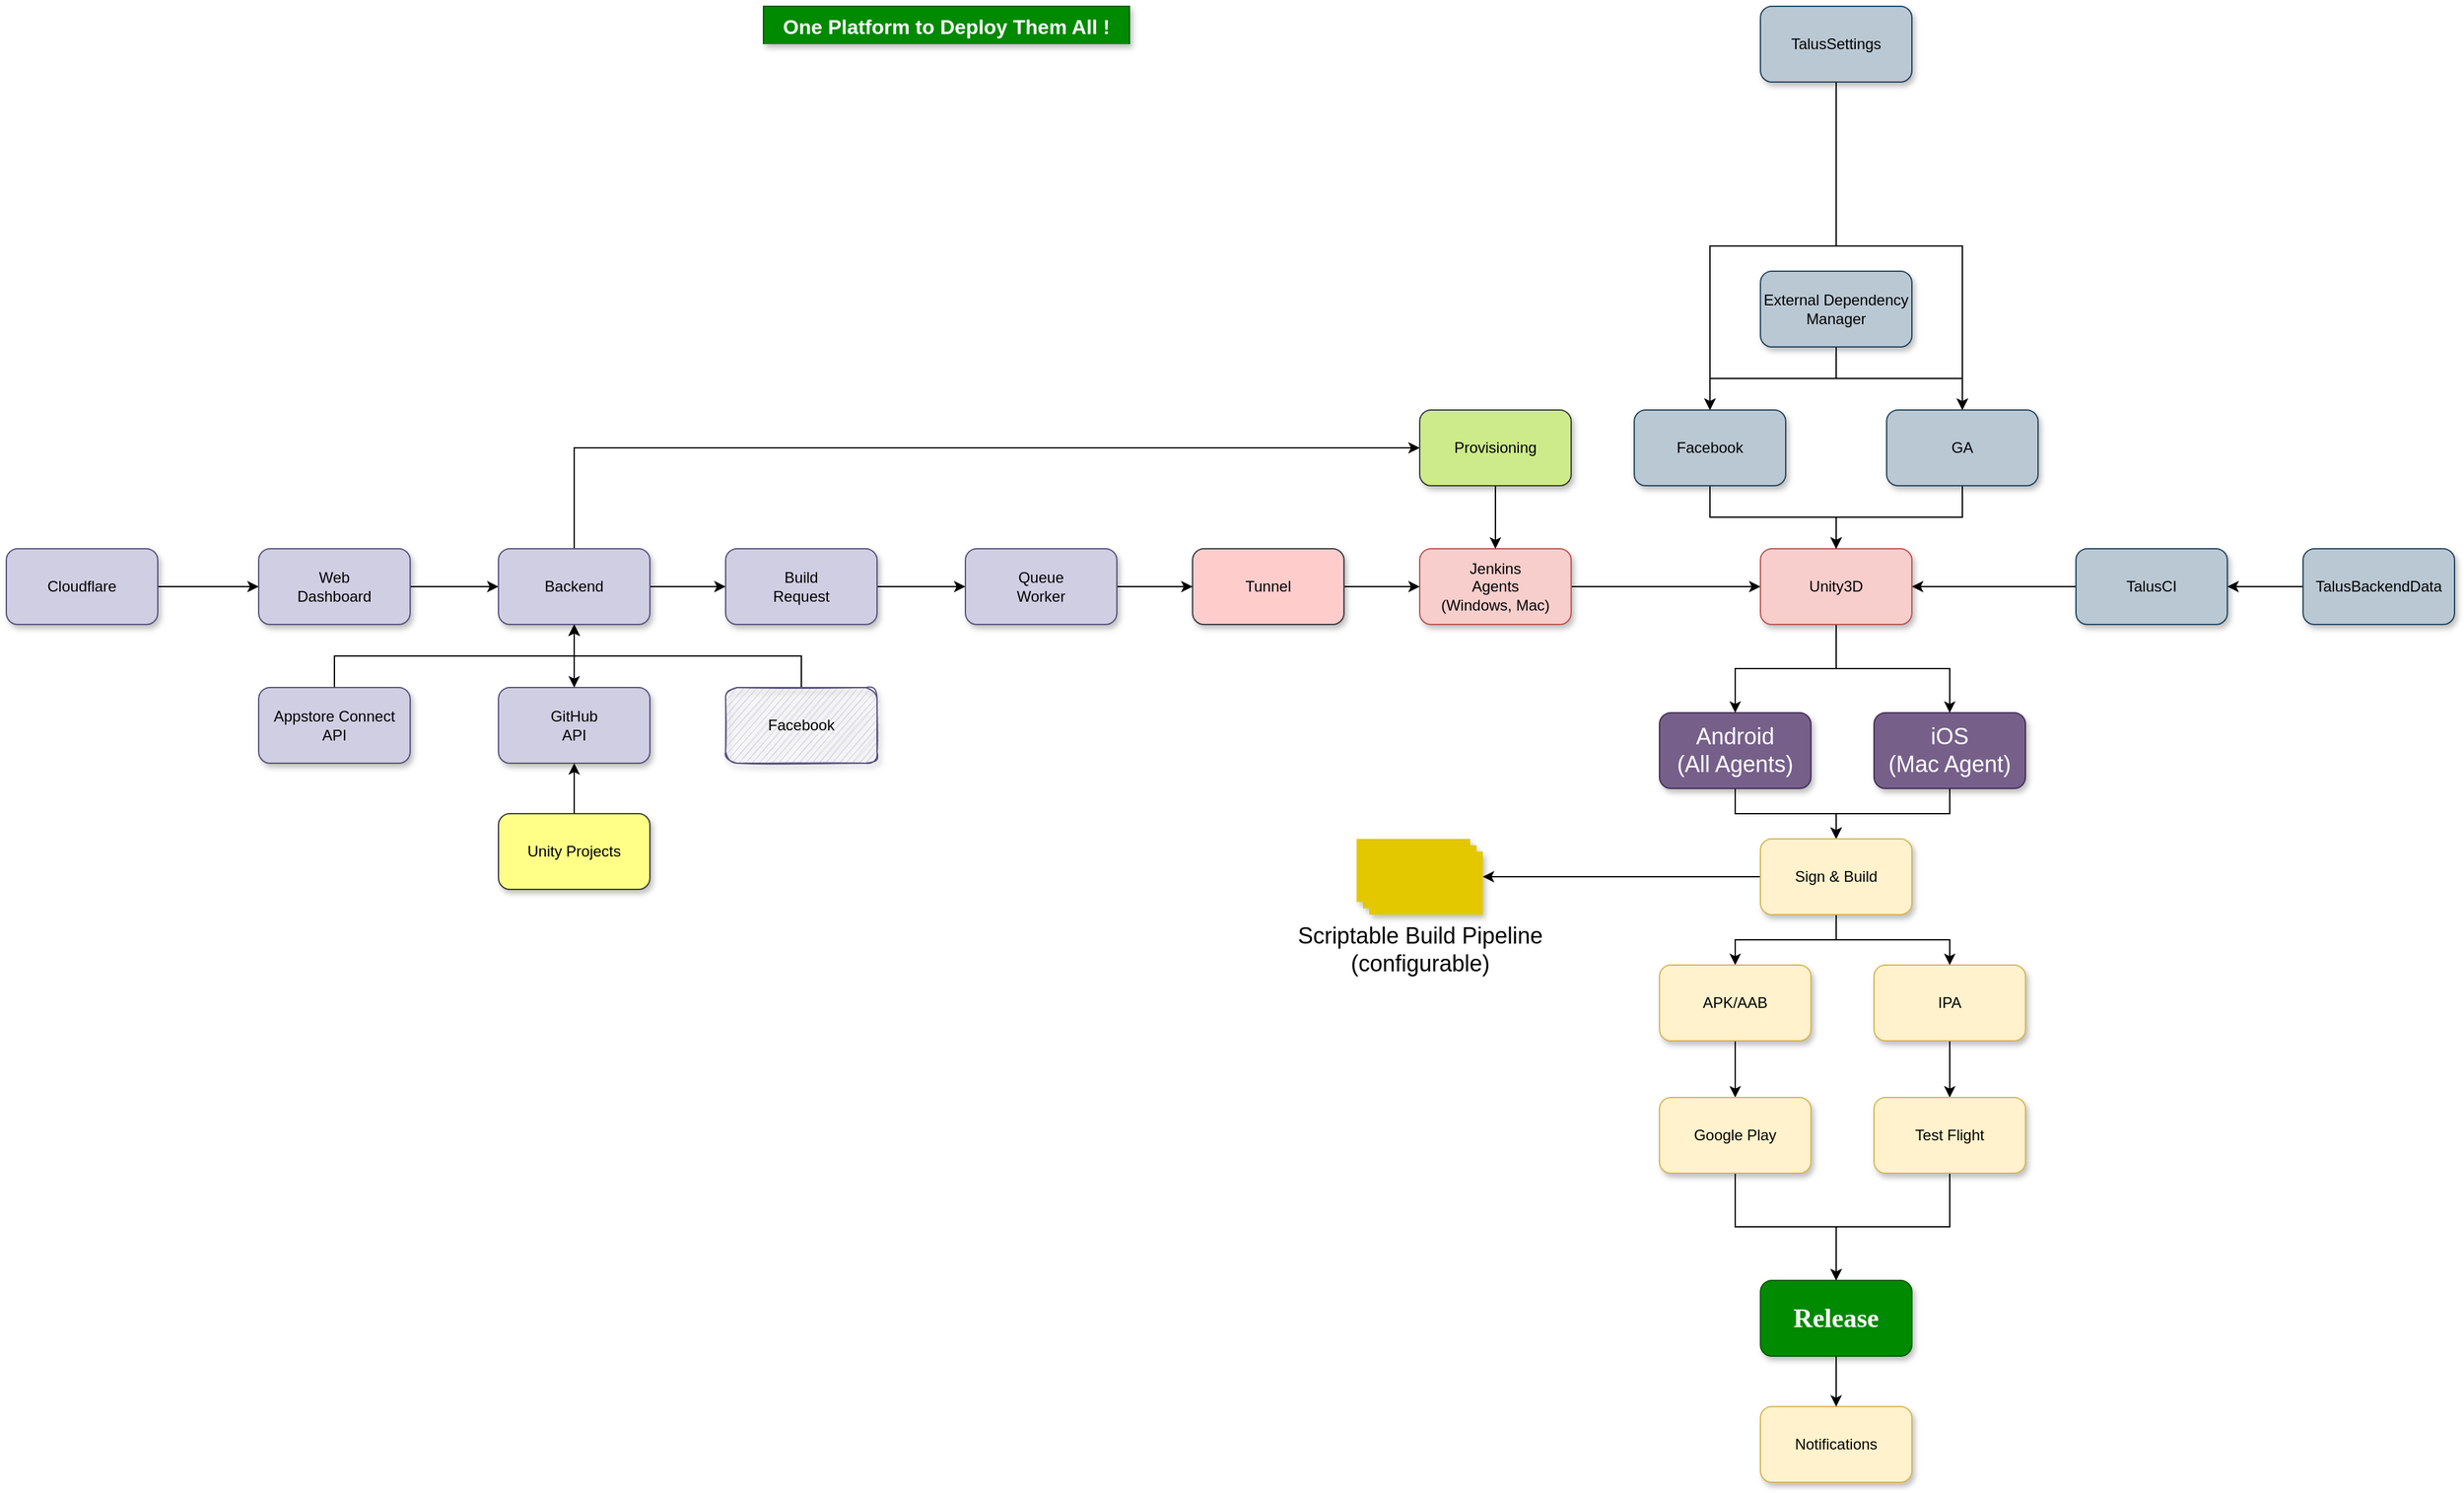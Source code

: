<mxfile version="18.1.3" type="device"><diagram id="6TJayco91wXPllKltOba" name="Page-1"><mxGraphModel dx="1422" dy="857" grid="1" gridSize="10" guides="1" tooltips="1" connect="1" arrows="1" fold="1" page="1" pageScale="1" pageWidth="4681" pageHeight="3300" math="0" shadow="0"><root><mxCell id="0"/><mxCell id="1" parent="0"/><mxCell id="4BF8lLxQiNam6_ta4rnD-45" style="edgeStyle=orthogonalEdgeStyle;rounded=0;sketch=0;orthogonalLoop=1;jettySize=auto;html=1;entryX=0;entryY=0.5;entryDx=0;entryDy=0;shadow=0;fontColor=default;" parent="1" source="4BF8lLxQiNam6_ta4rnD-1" target="4BF8lLxQiNam6_ta4rnD-41" edge="1"><mxGeometry relative="1" as="geometry"/></mxCell><mxCell id="4BF8lLxQiNam6_ta4rnD-1" value="Web&lt;br&gt;Dashboard" style="rounded=1;whiteSpace=wrap;html=1;fillColor=#d0cee2;strokeColor=#56517e;shadow=1;" parent="1" vertex="1"><mxGeometry x="530" y="720" width="120" height="60" as="geometry"/></mxCell><mxCell id="i2jevaE0EUalZRvFa6vC-7" style="edgeStyle=orthogonalEdgeStyle;rounded=0;orthogonalLoop=1;jettySize=auto;html=1;entryX=0;entryY=0.5;entryDx=0;entryDy=0;fontSize=12;" parent="1" source="4BF8lLxQiNam6_ta4rnD-3" target="4BF8lLxQiNam6_ta4rnD-4" edge="1"><mxGeometry relative="1" as="geometry"/></mxCell><mxCell id="4BF8lLxQiNam6_ta4rnD-3" value="Jenkins&lt;br&gt;Agents&lt;br&gt;(Windows, Mac)" style="rounded=1;whiteSpace=wrap;html=1;fillColor=#f8cecc;strokeColor=#b85450;shadow=1;" parent="1" vertex="1"><mxGeometry x="1450" y="720" width="120" height="60" as="geometry"/></mxCell><mxCell id="u_gsuTVhN7PNTzG7y63m-6" style="edgeStyle=orthogonalEdgeStyle;rounded=0;orthogonalLoop=1;jettySize=auto;html=1;" parent="1" source="4BF8lLxQiNam6_ta4rnD-4" target="u_gsuTVhN7PNTzG7y63m-4" edge="1"><mxGeometry relative="1" as="geometry"/></mxCell><mxCell id="u_gsuTVhN7PNTzG7y63m-7" style="edgeStyle=orthogonalEdgeStyle;rounded=0;orthogonalLoop=1;jettySize=auto;html=1;entryX=0.5;entryY=0;entryDx=0;entryDy=0;" parent="1" source="4BF8lLxQiNam6_ta4rnD-4" target="u_gsuTVhN7PNTzG7y63m-5" edge="1"><mxGeometry relative="1" as="geometry"/></mxCell><mxCell id="4BF8lLxQiNam6_ta4rnD-4" value="Unity3D" style="rounded=1;whiteSpace=wrap;html=1;fillColor=#f8cecc;strokeColor=#b85450;shadow=1;" parent="1" vertex="1"><mxGeometry x="1720" y="720" width="120" height="60" as="geometry"/></mxCell><mxCell id="YqG8tc-0O6qw8IlE2l7E-47" style="edgeStyle=orthogonalEdgeStyle;rounded=0;orthogonalLoop=1;jettySize=auto;html=1;entryX=0.5;entryY=1;entryDx=0;entryDy=0;fontSize=12;startArrow=none;" parent="1" source="i2jevaE0EUalZRvFa6vC-1" target="4BF8lLxQiNam6_ta4rnD-41" edge="1"><mxGeometry relative="1" as="geometry"/></mxCell><mxCell id="ddtBiITIALKnCYmqMsF2-9" style="edgeStyle=orthogonalEdgeStyle;rounded=0;orthogonalLoop=1;jettySize=auto;html=1;exitX=0.5;exitY=0;exitDx=0;exitDy=0;entryX=0.5;entryY=1;entryDx=0;entryDy=0;" parent="1" source="4BF8lLxQiNam6_ta4rnD-6" target="4BF8lLxQiNam6_ta4rnD-41" edge="1"><mxGeometry relative="1" as="geometry"/></mxCell><mxCell id="4BF8lLxQiNam6_ta4rnD-6" value="Appstore Connect&lt;br&gt;API" style="rounded=1;whiteSpace=wrap;html=1;fillColor=#d0cee2;strokeColor=#56517e;shadow=1;" parent="1" vertex="1"><mxGeometry x="530" y="830" width="120" height="60" as="geometry"/></mxCell><mxCell id="4BF8lLxQiNam6_ta4rnD-17" style="edgeStyle=orthogonalEdgeStyle;rounded=0;orthogonalLoop=1;jettySize=auto;html=1;exitX=0.5;exitY=1;exitDx=0;exitDy=0;entryX=0.5;entryY=0;entryDx=0;entryDy=0;" parent="1" source="4BF8lLxQiNam6_ta4rnD-8" target="4BF8lLxQiNam6_ta4rnD-9" edge="1"><mxGeometry relative="1" as="geometry"/></mxCell><mxCell id="4BF8lLxQiNam6_ta4rnD-8" value="IPA" style="rounded=1;whiteSpace=wrap;html=1;fillColor=#fff2cc;strokeColor=#d6b656;shadow=1;" parent="1" vertex="1"><mxGeometry x="1810" y="1050" width="120" height="60" as="geometry"/></mxCell><mxCell id="u_gsuTVhN7PNTzG7y63m-23" style="edgeStyle=orthogonalEdgeStyle;rounded=0;orthogonalLoop=1;jettySize=auto;html=1;" parent="1" source="4BF8lLxQiNam6_ta4rnD-9" target="u_gsuTVhN7PNTzG7y63m-17" edge="1"><mxGeometry relative="1" as="geometry"/></mxCell><mxCell id="4BF8lLxQiNam6_ta4rnD-9" value="Test Flight" style="rounded=1;whiteSpace=wrap;html=1;fillColor=#fff2cc;strokeColor=#d6b656;shadow=1;" parent="1" vertex="1"><mxGeometry x="1810" y="1155" width="120" height="60" as="geometry"/></mxCell><mxCell id="YqG8tc-0O6qw8IlE2l7E-40" style="edgeStyle=orthogonalEdgeStyle;rounded=0;orthogonalLoop=1;jettySize=auto;html=1;exitX=1;exitY=0.5;exitDx=0;exitDy=0;entryX=0;entryY=0.5;entryDx=0;entryDy=0;fontSize=12;startArrow=none;" parent="1" source="YqG8tc-0O6qw8IlE2l7E-30" target="4BF8lLxQiNam6_ta4rnD-3" edge="1"><mxGeometry relative="1" as="geometry"/></mxCell><mxCell id="N9ZPGIgjQLnK7U6VzeMZ-6" style="edgeStyle=orthogonalEdgeStyle;rounded=0;orthogonalLoop=1;jettySize=auto;html=1;" parent="1" source="4BF8lLxQiNam6_ta4rnD-41" target="N9ZPGIgjQLnK7U6VzeMZ-5" edge="1"><mxGeometry relative="1" as="geometry"/></mxCell><mxCell id="N9ZPGIgjQLnK7U6VzeMZ-10" style="edgeStyle=orthogonalEdgeStyle;rounded=0;orthogonalLoop=1;jettySize=auto;html=1;exitX=0.5;exitY=0;exitDx=0;exitDy=0;entryX=0;entryY=0.5;entryDx=0;entryDy=0;" parent="1" source="4BF8lLxQiNam6_ta4rnD-41" target="ddtBiITIALKnCYmqMsF2-16" edge="1"><mxGeometry relative="1" as="geometry"/></mxCell><mxCell id="e7xYavuHFgLq2IQuc4DK-1" style="edgeStyle=orthogonalEdgeStyle;rounded=0;orthogonalLoop=1;jettySize=auto;html=1;entryX=0.5;entryY=0;entryDx=0;entryDy=0;" parent="1" source="4BF8lLxQiNam6_ta4rnD-41" target="i2jevaE0EUalZRvFa6vC-1" edge="1"><mxGeometry relative="1" as="geometry"/></mxCell><mxCell id="4BF8lLxQiNam6_ta4rnD-41" value="Backend" style="rounded=1;whiteSpace=wrap;html=1;fillColor=#d0cee2;strokeColor=#56517e;shadow=1;" parent="1" vertex="1"><mxGeometry x="720" y="720" width="120" height="60" as="geometry"/></mxCell><mxCell id="lRRs7oh0UNfGWj3NSaas-5" style="edgeStyle=orthogonalEdgeStyle;rounded=0;orthogonalLoop=1;jettySize=auto;html=1;" parent="1" source="4BF8lLxQiNam6_ta4rnD-68" target="4BF8lLxQiNam6_ta4rnD-69" edge="1"><mxGeometry relative="1" as="geometry"/></mxCell><mxCell id="4BF8lLxQiNam6_ta4rnD-68" value="TalusBackendData" style="rounded=1;whiteSpace=wrap;html=1;fillColor=#bac8d3;strokeColor=#23445d;shadow=1;" parent="1" vertex="1"><mxGeometry x="2150" y="720" width="120" height="60" as="geometry"/></mxCell><mxCell id="YqG8tc-0O6qw8IlE2l7E-50" style="edgeStyle=orthogonalEdgeStyle;rounded=0;orthogonalLoop=1;jettySize=auto;html=1;exitX=0;exitY=0.5;exitDx=0;exitDy=0;entryX=1;entryY=0.5;entryDx=0;entryDy=0;fontSize=12;" parent="1" source="4BF8lLxQiNam6_ta4rnD-69" target="4BF8lLxQiNam6_ta4rnD-4" edge="1"><mxGeometry relative="1" as="geometry"/></mxCell><mxCell id="4BF8lLxQiNam6_ta4rnD-69" value="TalusCI" style="rounded=1;whiteSpace=wrap;html=1;fillColor=#bac8d3;strokeColor=#23445d;shadow=1;" parent="1" vertex="1"><mxGeometry x="1970" y="720" width="120" height="60" as="geometry"/></mxCell><mxCell id="B30k4guAeHytbXXcs3nx-2" style="edgeStyle=orthogonalEdgeStyle;rounded=0;orthogonalLoop=1;jettySize=auto;html=1;" parent="1" source="4BF8lLxQiNam6_ta4rnD-71" target="4BF8lLxQiNam6_ta4rnD-4" edge="1"><mxGeometry relative="1" as="geometry"/></mxCell><mxCell id="4BF8lLxQiNam6_ta4rnD-71" value="Facebook" style="rounded=1;whiteSpace=wrap;html=1;fillColor=#bac8d3;strokeColor=#23445d;shadow=1;" parent="1" vertex="1"><mxGeometry x="1620" y="610" width="120" height="60" as="geometry"/></mxCell><mxCell id="N9ZPGIgjQLnK7U6VzeMZ-12" style="edgeStyle=orthogonalEdgeStyle;rounded=0;orthogonalLoop=1;jettySize=auto;html=1;exitX=0.5;exitY=1;exitDx=0;exitDy=0;entryX=0.5;entryY=0;entryDx=0;entryDy=0;" parent="1" source="4BF8lLxQiNam6_ta4rnD-72" target="4BF8lLxQiNam6_ta4rnD-71" edge="1"><mxGeometry relative="1" as="geometry"/></mxCell><mxCell id="lRRs7oh0UNfGWj3NSaas-11" style="edgeStyle=orthogonalEdgeStyle;rounded=0;orthogonalLoop=1;jettySize=auto;html=1;" parent="1" source="4BF8lLxQiNam6_ta4rnD-72" target="lRRs7oh0UNfGWj3NSaas-9" edge="1"><mxGeometry relative="1" as="geometry"/></mxCell><mxCell id="4BF8lLxQiNam6_ta4rnD-72" value="External Dependency&lt;br&gt;Manager" style="rounded=1;whiteSpace=wrap;html=1;fillColor=#bac8d3;strokeColor=#23445d;shadow=1;" parent="1" vertex="1"><mxGeometry x="1720" y="500" width="120" height="60" as="geometry"/></mxCell><mxCell id="YqG8tc-0O6qw8IlE2l7E-25" value="One Platform to Deploy Them All !" style="swimlane;fontStyle=1;childLayout=stackLayout;horizontal=1;startSize=30;horizontalStack=0;resizeParent=1;resizeParentMax=0;resizeLast=0;collapsible=1;marginBottom=0;shadow=1;glass=0;sketch=0;fontSize=16;fillColor=#008a00;strokeColor=#005700;fontColor=#ffffff;rounded=0;swimlaneLine=0;" parent="1" vertex="1" collapsed="1"><mxGeometry x="930" y="290" width="290" height="30" as="geometry"><mxRectangle x="930" y="290" width="280" height="150" as="alternateBounds"/></mxGeometry></mxCell><mxCell id="YqG8tc-0O6qw8IlE2l7E-28" value="AppStore automation." style="text;strokeColor=#82b366;fillColor=#d5e8d4;align=center;verticalAlign=middle;spacingLeft=4;spacingRight=4;overflow=hidden;points=[[0,0.5],[1,0.5]];portConstraint=eastwest;rotatable=0;shadow=0;glass=0;sketch=0;fontSize=12;" parent="YqG8tc-0O6qw8IlE2l7E-25" vertex="1"><mxGeometry y="30" width="280" height="30" as="geometry"/></mxCell><mxCell id="i2jevaE0EUalZRvFa6vC-6" value="Test-Flight automation." style="text;strokeColor=#82b366;fillColor=#d5e8d4;align=center;verticalAlign=middle;spacingLeft=4;spacingRight=4;overflow=hidden;points=[[0,0.5],[1,0.5]];portConstraint=eastwest;rotatable=0;shadow=0;glass=0;sketch=0;fontSize=12;" parent="YqG8tc-0O6qw8IlE2l7E-25" vertex="1"><mxGeometry y="60" width="280" height="30" as="geometry"/></mxCell><mxCell id="ddtBiITIALKnCYmqMsF2-13" value="FacebookSDK support" style="text;strokeColor=#82b366;fillColor=#d5e8d4;align=center;verticalAlign=middle;spacingLeft=4;spacingRight=4;overflow=hidden;points=[[0,0.5],[1,0.5]];portConstraint=eastwest;rotatable=0;shadow=0;glass=0;sketch=0;fontSize=12;rounded=0;" parent="YqG8tc-0O6qw8IlE2l7E-25" vertex="1"><mxGeometry y="90" width="280" height="30" as="geometry"/></mxCell><mxCell id="B30k4guAeHytbXXcs3nx-1" value="GameAnalyticsSDK support" style="text;strokeColor=#82b366;fillColor=#d5e8d4;align=center;verticalAlign=middle;spacingLeft=4;spacingRight=4;overflow=hidden;points=[[0,0.5],[1,0.5]];portConstraint=eastwest;rotatable=0;shadow=0;glass=0;sketch=0;fontSize=12;rounded=0;" parent="YqG8tc-0O6qw8IlE2l7E-25" vertex="1"><mxGeometry y="120" width="280" height="30" as="geometry"/></mxCell><mxCell id="i2jevaE0EUalZRvFa6vC-1" value="GitHub&lt;br&gt;API" style="rounded=1;whiteSpace=wrap;html=1;fillColor=#d0cee2;strokeColor=#56517e;shadow=1;" parent="1" vertex="1"><mxGeometry x="720" y="830" width="120" height="60" as="geometry"/></mxCell><mxCell id="ddtBiITIALKnCYmqMsF2-10" style="edgeStyle=orthogonalEdgeStyle;rounded=0;orthogonalLoop=1;jettySize=auto;html=1;exitX=0.5;exitY=0;exitDx=0;exitDy=0;entryX=0.5;entryY=1;entryDx=0;entryDy=0;" parent="1" source="ddtBiITIALKnCYmqMsF2-3" target="4BF8lLxQiNam6_ta4rnD-41" edge="1"><mxGeometry relative="1" as="geometry"/></mxCell><mxCell id="ddtBiITIALKnCYmqMsF2-3" value="Facebook" style="rounded=1;whiteSpace=wrap;html=1;fillColor=#d0cee2;strokeColor=#56517e;glass=0;shadow=1;sketch=1;" parent="1" vertex="1"><mxGeometry x="900" y="830" width="120" height="60" as="geometry"/></mxCell><mxCell id="ddtBiITIALKnCYmqMsF2-17" style="edgeStyle=orthogonalEdgeStyle;rounded=0;orthogonalLoop=1;jettySize=auto;html=1;entryX=0.5;entryY=0;entryDx=0;entryDy=0;fontColor=#FFFFFF;" parent="1" source="ddtBiITIALKnCYmqMsF2-16" target="4BF8lLxQiNam6_ta4rnD-3" edge="1"><mxGeometry relative="1" as="geometry"/></mxCell><mxCell id="ddtBiITIALKnCYmqMsF2-16" value="Provisioning" style="rounded=1;whiteSpace=wrap;html=1;fillColor=#cdeb8b;strokeColor=#36393d;shadow=1;sketch=0;" parent="1" vertex="1"><mxGeometry x="1450" y="610" width="120" height="60" as="geometry"/></mxCell><mxCell id="ddtBiITIALKnCYmqMsF2-23" style="edgeStyle=orthogonalEdgeStyle;rounded=0;orthogonalLoop=1;jettySize=auto;html=1;fontColor=#FFFFFF;" parent="1" source="ddtBiITIALKnCYmqMsF2-20" target="i2jevaE0EUalZRvFa6vC-1" edge="1"><mxGeometry relative="1" as="geometry"/></mxCell><mxCell id="ddtBiITIALKnCYmqMsF2-20" value="Unity Projects" style="rounded=1;whiteSpace=wrap;html=1;fillColor=#ffff88;strokeColor=#36393d;shadow=1;" parent="1" vertex="1"><mxGeometry x="720" y="930" width="120" height="60" as="geometry"/></mxCell><mxCell id="YqG8tc-0O6qw8IlE2l7E-30" value="Tunnel" style="rounded=1;whiteSpace=wrap;html=1;fillColor=#ffcccc;strokeColor=#36393d;shadow=1;align=center;" parent="1" vertex="1"><mxGeometry x="1270" y="720" width="120" height="60" as="geometry"/></mxCell><mxCell id="u_gsuTVhN7PNTzG7y63m-2" style="edgeStyle=orthogonalEdgeStyle;rounded=0;orthogonalLoop=1;jettySize=auto;html=1;exitX=1;exitY=0.5;exitDx=0;exitDy=0;" parent="1" source="N9ZPGIgjQLnK7U6VzeMZ-5" target="u_gsuTVhN7PNTzG7y63m-1" edge="1"><mxGeometry relative="1" as="geometry"/></mxCell><mxCell id="N9ZPGIgjQLnK7U6VzeMZ-5" value="Build&lt;br&gt;Request" style="rounded=1;whiteSpace=wrap;html=1;fillColor=#d0cee2;strokeColor=#56517e;shadow=1;align=center;" parent="1" vertex="1"><mxGeometry x="900" y="720" width="120" height="60" as="geometry"/></mxCell><mxCell id="lRRs7oh0UNfGWj3NSaas-16" style="edgeStyle=orthogonalEdgeStyle;rounded=0;orthogonalLoop=1;jettySize=auto;html=1;" parent="1" source="lRRs7oh0UNfGWj3NSaas-7" target="lRRs7oh0UNfGWj3NSaas-9" edge="1"><mxGeometry relative="1" as="geometry"/></mxCell><mxCell id="lRRs7oh0UNfGWj3NSaas-17" style="edgeStyle=orthogonalEdgeStyle;rounded=0;orthogonalLoop=1;jettySize=auto;html=1;entryX=0.5;entryY=0;entryDx=0;entryDy=0;" parent="1" source="lRRs7oh0UNfGWj3NSaas-7" target="4BF8lLxQiNam6_ta4rnD-71" edge="1"><mxGeometry relative="1" as="geometry"/></mxCell><mxCell id="lRRs7oh0UNfGWj3NSaas-7" value="TalusSettings" style="rounded=1;whiteSpace=wrap;html=1;fillColor=#bac8d3;strokeColor=#23445d;shadow=1;" parent="1" vertex="1"><mxGeometry x="1720" y="290" width="120" height="60" as="geometry"/></mxCell><mxCell id="lRRs7oh0UNfGWj3NSaas-10" style="edgeStyle=orthogonalEdgeStyle;rounded=0;orthogonalLoop=1;jettySize=auto;html=1;entryX=0.5;entryY=0;entryDx=0;entryDy=0;" parent="1" source="lRRs7oh0UNfGWj3NSaas-9" target="4BF8lLxQiNam6_ta4rnD-4" edge="1"><mxGeometry relative="1" as="geometry"/></mxCell><mxCell id="lRRs7oh0UNfGWj3NSaas-9" value="GA" style="rounded=1;whiteSpace=wrap;html=1;fillColor=#bac8d3;strokeColor=#23445d;shadow=1;" parent="1" vertex="1"><mxGeometry x="1820" y="610" width="120" height="60" as="geometry"/></mxCell><mxCell id="lRRs7oh0UNfGWj3NSaas-13" value="Notifications" style="rounded=1;whiteSpace=wrap;html=1;fillColor=#fff2cc;strokeColor=#d6b656;shadow=1;" parent="1" vertex="1"><mxGeometry x="1720" y="1400" width="120" height="60" as="geometry"/></mxCell><mxCell id="u_gsuTVhN7PNTzG7y63m-3" style="edgeStyle=orthogonalEdgeStyle;rounded=0;orthogonalLoop=1;jettySize=auto;html=1;" parent="1" source="u_gsuTVhN7PNTzG7y63m-1" target="YqG8tc-0O6qw8IlE2l7E-30" edge="1"><mxGeometry relative="1" as="geometry"/></mxCell><mxCell id="u_gsuTVhN7PNTzG7y63m-1" value="Queue&lt;br&gt;Worker" style="rounded=1;whiteSpace=wrap;html=1;fillColor=#d0cee2;strokeColor=#56517e;shadow=1;align=center;" parent="1" vertex="1"><mxGeometry x="1090" y="720" width="120" height="60" as="geometry"/></mxCell><mxCell id="u_gsuTVhN7PNTzG7y63m-11" style="edgeStyle=orthogonalEdgeStyle;rounded=0;orthogonalLoop=1;jettySize=auto;html=1;entryX=0.5;entryY=0;entryDx=0;entryDy=0;" parent="1" source="u_gsuTVhN7PNTzG7y63m-4" target="u_gsuTVhN7PNTzG7y63m-9" edge="1"><mxGeometry relative="1" as="geometry"/></mxCell><mxCell id="u_gsuTVhN7PNTzG7y63m-4" value="Android&lt;br&gt;(All Agents)" style="rounded=1;whiteSpace=wrap;html=1;fillColor=#76608a;strokeColor=#432D57;shadow=1;fontColor=#ffffff;fontSize=18;" parent="1" vertex="1"><mxGeometry x="1640" y="850" width="120" height="60" as="geometry"/></mxCell><mxCell id="u_gsuTVhN7PNTzG7y63m-13" style="edgeStyle=orthogonalEdgeStyle;rounded=0;orthogonalLoop=1;jettySize=auto;html=1;entryX=0.5;entryY=0;entryDx=0;entryDy=0;" parent="1" source="u_gsuTVhN7PNTzG7y63m-5" target="u_gsuTVhN7PNTzG7y63m-9" edge="1"><mxGeometry relative="1" as="geometry"><mxPoint x="1870" y="950" as="targetPoint"/></mxGeometry></mxCell><mxCell id="u_gsuTVhN7PNTzG7y63m-5" value="iOS&lt;br&gt;(Mac Agent)" style="rounded=1;whiteSpace=wrap;html=1;fillColor=#76608a;strokeColor=#432D57;shadow=1;fontColor=#ffffff;fontSize=18;" parent="1" vertex="1"><mxGeometry x="1810" y="850" width="120" height="60" as="geometry"/></mxCell><mxCell id="u_gsuTVhN7PNTzG7y63m-12" style="edgeStyle=orthogonalEdgeStyle;rounded=0;orthogonalLoop=1;jettySize=auto;html=1;entryX=0.5;entryY=0;entryDx=0;entryDy=0;" parent="1" source="u_gsuTVhN7PNTzG7y63m-9" target="u_gsuTVhN7PNTzG7y63m-10" edge="1"><mxGeometry relative="1" as="geometry"/></mxCell><mxCell id="u_gsuTVhN7PNTzG7y63m-29" style="edgeStyle=orthogonalEdgeStyle;rounded=0;orthogonalLoop=1;jettySize=auto;html=1;exitX=0.5;exitY=1;exitDx=0;exitDy=0;entryX=0.5;entryY=0;entryDx=0;entryDy=0;fontSize=18;" parent="1" source="u_gsuTVhN7PNTzG7y63m-9" target="4BF8lLxQiNam6_ta4rnD-8" edge="1"><mxGeometry relative="1" as="geometry"/></mxCell><mxCell id="u_gsuTVhN7PNTzG7y63m-34" style="edgeStyle=orthogonalEdgeStyle;rounded=0;orthogonalLoop=1;jettySize=auto;html=1;exitX=0;exitY=0.5;exitDx=0;exitDy=0;fontSize=18;" parent="1" source="u_gsuTVhN7PNTzG7y63m-9" target="u_gsuTVhN7PNTzG7y63m-33" edge="1"><mxGeometry relative="1" as="geometry"/></mxCell><mxCell id="u_gsuTVhN7PNTzG7y63m-9" value="Sign &amp;amp; Build" style="rounded=1;whiteSpace=wrap;html=1;fillColor=#fff2cc;strokeColor=#d6b656;shadow=1;" parent="1" vertex="1"><mxGeometry x="1720" y="950" width="120" height="60" as="geometry"/></mxCell><mxCell id="u_gsuTVhN7PNTzG7y63m-16" style="edgeStyle=orthogonalEdgeStyle;rounded=0;orthogonalLoop=1;jettySize=auto;html=1;exitX=0.5;exitY=1;exitDx=0;exitDy=0;entryX=0.5;entryY=0;entryDx=0;entryDy=0;" parent="1" source="u_gsuTVhN7PNTzG7y63m-10" target="u_gsuTVhN7PNTzG7y63m-14" edge="1"><mxGeometry relative="1" as="geometry"/></mxCell><mxCell id="u_gsuTVhN7PNTzG7y63m-10" value="APK/AAB" style="rounded=1;whiteSpace=wrap;html=1;fillColor=#fff2cc;strokeColor=#d6b656;shadow=1;" parent="1" vertex="1"><mxGeometry x="1640" y="1050" width="120" height="60" as="geometry"/></mxCell><mxCell id="u_gsuTVhN7PNTzG7y63m-19" style="edgeStyle=orthogonalEdgeStyle;rounded=0;orthogonalLoop=1;jettySize=auto;html=1;entryX=0.5;entryY=0;entryDx=0;entryDy=0;" parent="1" source="u_gsuTVhN7PNTzG7y63m-14" target="u_gsuTVhN7PNTzG7y63m-17" edge="1"><mxGeometry relative="1" as="geometry"/></mxCell><mxCell id="u_gsuTVhN7PNTzG7y63m-14" value="Google Play" style="rounded=1;whiteSpace=wrap;html=1;fillColor=#fff2cc;strokeColor=#d6b656;shadow=1;" parent="1" vertex="1"><mxGeometry x="1640" y="1155" width="120" height="60" as="geometry"/></mxCell><mxCell id="u_gsuTVhN7PNTzG7y63m-21" style="edgeStyle=orthogonalEdgeStyle;rounded=0;orthogonalLoop=1;jettySize=auto;html=1;" parent="1" source="u_gsuTVhN7PNTzG7y63m-17" target="lRRs7oh0UNfGWj3NSaas-13" edge="1"><mxGeometry relative="1" as="geometry"/></mxCell><mxCell id="u_gsuTVhN7PNTzG7y63m-17" value="Release" style="rounded=1;whiteSpace=wrap;html=1;fillColor=#008a00;strokeColor=#005700;shadow=1;sketch=0;glass=0;fontStyle=1;fontSize=21;fontFamily=Lucida Console;fontColor=#ffffff;" parent="1" vertex="1"><mxGeometry x="1720" y="1300" width="120" height="60" as="geometry"/></mxCell><mxCell id="u_gsuTVhN7PNTzG7y63m-25" style="edgeStyle=orthogonalEdgeStyle;rounded=0;orthogonalLoop=1;jettySize=auto;html=1;fontSize=18;" parent="1" source="u_gsuTVhN7PNTzG7y63m-24" target="4BF8lLxQiNam6_ta4rnD-1" edge="1"><mxGeometry relative="1" as="geometry"/></mxCell><mxCell id="u_gsuTVhN7PNTzG7y63m-24" value="Cloudflare" style="rounded=1;whiteSpace=wrap;html=1;fillColor=#d0cee2;strokeColor=#56517e;shadow=1;" parent="1" vertex="1"><mxGeometry x="330" y="720" width="120" height="60" as="geometry"/></mxCell><mxCell id="u_gsuTVhN7PNTzG7y63m-33" value="Scriptable Build Pipeline&lt;br&gt;(configurable)" style="verticalLabelPosition=bottom;verticalAlign=top;html=1;shape=mxgraph.basic.layered_rect;dx=10;outlineConnect=0;shadow=1;sketch=0;fontSize=18;fillColor=#e3c800;strokeColor=none;fontColor=#000000;" parent="1" vertex="1"><mxGeometry x="1400" y="950" width="100" height="60" as="geometry"/></mxCell></root></mxGraphModel></diagram></mxfile>